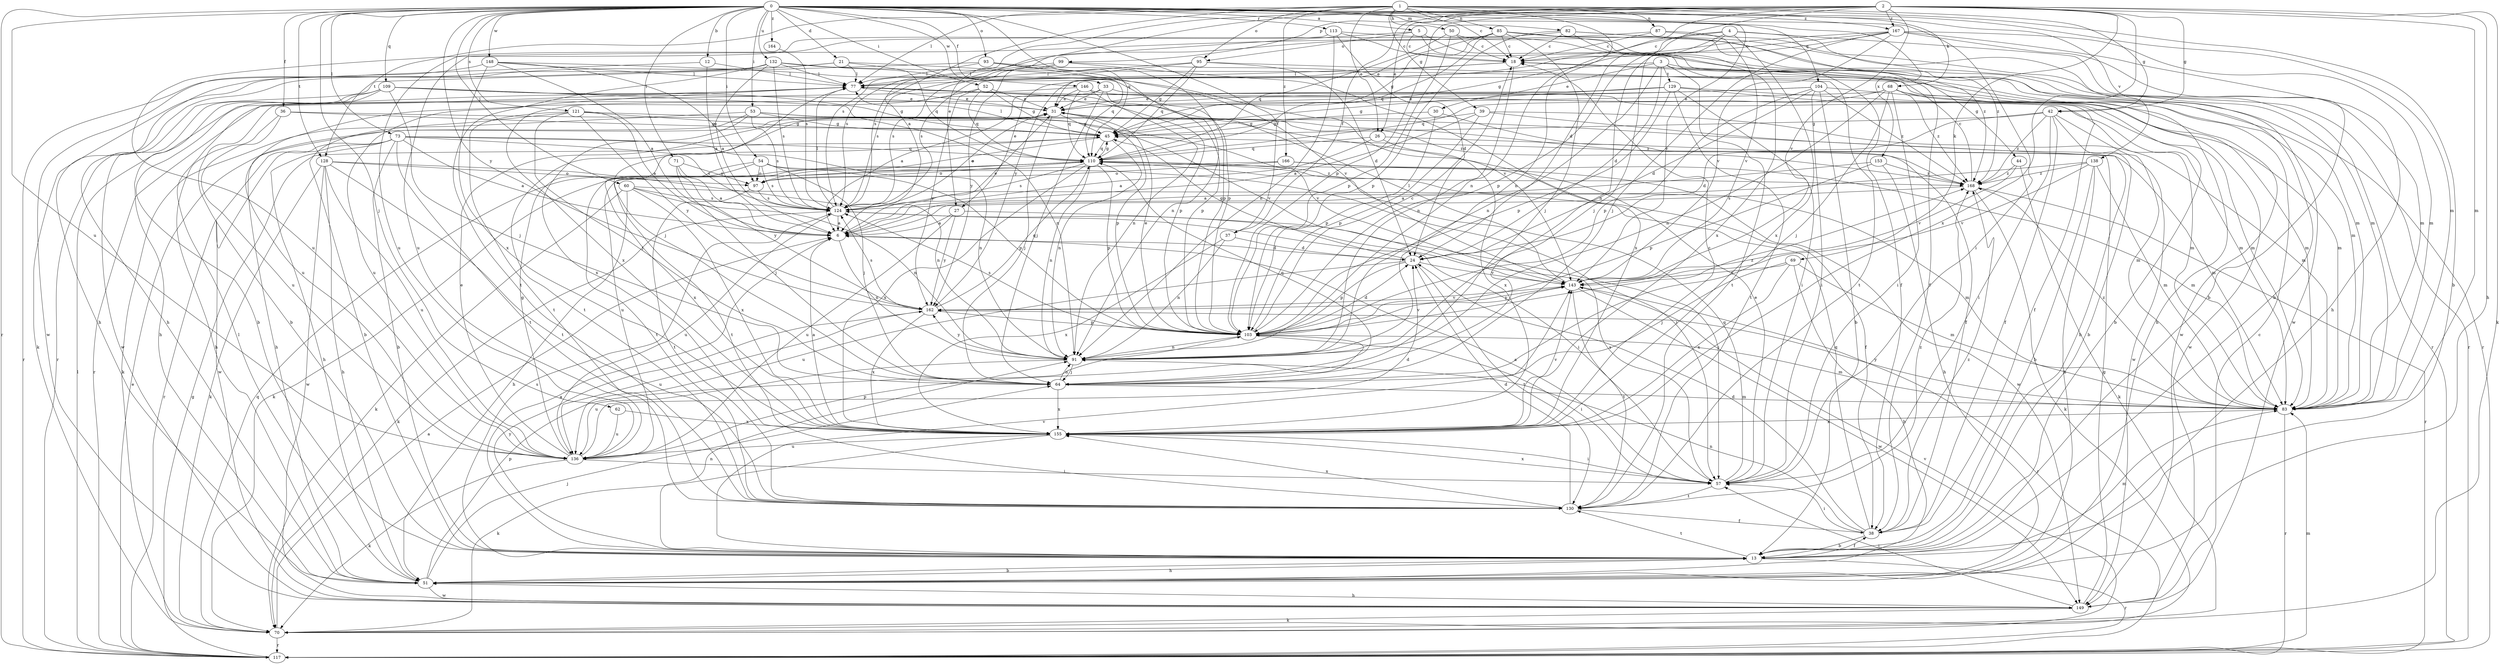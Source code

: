 strict digraph  {
0;
1;
2;
3;
4;
5;
6;
12;
13;
18;
21;
24;
26;
27;
30;
31;
33;
36;
37;
38;
39;
42;
44;
45;
50;
51;
52;
53;
54;
57;
60;
62;
64;
68;
69;
70;
71;
73;
77;
82;
83;
85;
87;
91;
93;
95;
97;
99;
103;
104;
109;
110;
113;
117;
121;
124;
128;
129;
130;
132;
136;
138;
143;
146;
148;
149;
153;
155;
162;
164;
166;
167;
168;
0 -> 5  [label=a];
0 -> 12  [label=b];
0 -> 21  [label=d];
0 -> 33  [label=f];
0 -> 36  [label=f];
0 -> 37  [label=f];
0 -> 52  [label=i];
0 -> 53  [label=i];
0 -> 54  [label=i];
0 -> 57  [label=i];
0 -> 60  [label=j];
0 -> 62  [label=j];
0 -> 71  [label=l];
0 -> 73  [label=l];
0 -> 82  [label=m];
0 -> 83  [label=m];
0 -> 93  [label=o];
0 -> 104  [label=q];
0 -> 109  [label=q];
0 -> 110  [label=q];
0 -> 113  [label=r];
0 -> 117  [label=r];
0 -> 121  [label=s];
0 -> 128  [label=t];
0 -> 132  [label=u];
0 -> 136  [label=u];
0 -> 138  [label=v];
0 -> 143  [label=v];
0 -> 146  [label=w];
0 -> 148  [label=w];
0 -> 153  [label=x];
0 -> 162  [label=y];
0 -> 164  [label=z];
1 -> 6  [label=a];
1 -> 13  [label=b];
1 -> 18  [label=c];
1 -> 26  [label=e];
1 -> 39  [label=g];
1 -> 42  [label=g];
1 -> 50  [label=h];
1 -> 68  [label=k];
1 -> 77  [label=l];
1 -> 85  [label=n];
1 -> 87  [label=n];
1 -> 91  [label=n];
1 -> 95  [label=o];
1 -> 128  [label=t];
1 -> 166  [label=z];
1 -> 167  [label=z];
2 -> 24  [label=d];
2 -> 26  [label=e];
2 -> 27  [label=e];
2 -> 37  [label=f];
2 -> 42  [label=g];
2 -> 51  [label=h];
2 -> 69  [label=k];
2 -> 70  [label=k];
2 -> 83  [label=m];
2 -> 91  [label=n];
2 -> 99  [label=p];
2 -> 103  [label=p];
2 -> 124  [label=s];
2 -> 143  [label=v];
2 -> 155  [label=x];
2 -> 167  [label=z];
3 -> 24  [label=d];
3 -> 27  [label=e];
3 -> 30  [label=e];
3 -> 44  [label=g];
3 -> 51  [label=h];
3 -> 91  [label=n];
3 -> 129  [label=t];
3 -> 130  [label=t];
4 -> 18  [label=c];
4 -> 45  [label=g];
4 -> 64  [label=j];
4 -> 83  [label=m];
4 -> 149  [label=w];
4 -> 155  [label=x];
4 -> 162  [label=y];
5 -> 18  [label=c];
5 -> 38  [label=f];
5 -> 95  [label=o];
5 -> 124  [label=s];
5 -> 168  [label=z];
6 -> 24  [label=d];
6 -> 31  [label=e];
6 -> 91  [label=n];
12 -> 6  [label=a];
12 -> 77  [label=l];
12 -> 117  [label=r];
13 -> 6  [label=a];
13 -> 38  [label=f];
13 -> 51  [label=h];
13 -> 83  [label=m];
13 -> 91  [label=n];
13 -> 117  [label=r];
13 -> 124  [label=s];
13 -> 130  [label=t];
13 -> 143  [label=v];
13 -> 162  [label=y];
18 -> 77  [label=l];
18 -> 91  [label=n];
18 -> 124  [label=s];
21 -> 51  [label=h];
21 -> 70  [label=k];
21 -> 77  [label=l];
21 -> 110  [label=q];
21 -> 143  [label=v];
24 -> 45  [label=g];
24 -> 103  [label=p];
24 -> 130  [label=t];
24 -> 136  [label=u];
24 -> 143  [label=v];
26 -> 6  [label=a];
26 -> 83  [label=m];
26 -> 110  [label=q];
26 -> 155  [label=x];
27 -> 6  [label=a];
27 -> 57  [label=i];
27 -> 136  [label=u];
27 -> 162  [label=y];
30 -> 38  [label=f];
30 -> 45  [label=g];
30 -> 103  [label=p];
31 -> 45  [label=g];
31 -> 64  [label=j];
31 -> 103  [label=p];
31 -> 130  [label=t];
31 -> 168  [label=z];
33 -> 13  [label=b];
33 -> 31  [label=e];
33 -> 64  [label=j];
33 -> 83  [label=m];
33 -> 103  [label=p];
36 -> 45  [label=g];
36 -> 51  [label=h];
36 -> 83  [label=m];
36 -> 136  [label=u];
37 -> 24  [label=d];
37 -> 91  [label=n];
37 -> 155  [label=x];
38 -> 13  [label=b];
38 -> 24  [label=d];
38 -> 57  [label=i];
38 -> 91  [label=n];
38 -> 110  [label=q];
38 -> 168  [label=z];
39 -> 6  [label=a];
39 -> 13  [label=b];
39 -> 45  [label=g];
39 -> 83  [label=m];
39 -> 103  [label=p];
42 -> 13  [label=b];
42 -> 24  [label=d];
42 -> 38  [label=f];
42 -> 45  [label=g];
42 -> 57  [label=i];
42 -> 149  [label=w];
42 -> 168  [label=z];
44 -> 70  [label=k];
44 -> 143  [label=v];
44 -> 168  [label=z];
45 -> 77  [label=l];
45 -> 91  [label=n];
45 -> 97  [label=o];
45 -> 110  [label=q];
50 -> 18  [label=c];
50 -> 103  [label=p];
50 -> 110  [label=q];
50 -> 117  [label=r];
51 -> 13  [label=b];
51 -> 64  [label=j];
51 -> 77  [label=l];
51 -> 103  [label=p];
51 -> 149  [label=w];
52 -> 31  [label=e];
52 -> 45  [label=g];
52 -> 110  [label=q];
52 -> 136  [label=u];
52 -> 162  [label=y];
53 -> 45  [label=g];
53 -> 51  [label=h];
53 -> 70  [label=k];
53 -> 124  [label=s];
53 -> 143  [label=v];
53 -> 155  [label=x];
53 -> 168  [label=z];
54 -> 57  [label=i];
54 -> 64  [label=j];
54 -> 97  [label=o];
54 -> 103  [label=p];
54 -> 124  [label=s];
54 -> 130  [label=t];
54 -> 155  [label=x];
57 -> 6  [label=a];
57 -> 31  [label=e];
57 -> 110  [label=q];
57 -> 124  [label=s];
57 -> 130  [label=t];
57 -> 155  [label=x];
60 -> 51  [label=h];
60 -> 70  [label=k];
60 -> 83  [label=m];
60 -> 91  [label=n];
60 -> 124  [label=s];
60 -> 155  [label=x];
62 -> 136  [label=u];
62 -> 155  [label=x];
64 -> 83  [label=m];
64 -> 91  [label=n];
64 -> 110  [label=q];
64 -> 155  [label=x];
68 -> 13  [label=b];
68 -> 31  [label=e];
68 -> 57  [label=i];
68 -> 64  [label=j];
68 -> 91  [label=n];
68 -> 110  [label=q];
68 -> 149  [label=w];
68 -> 168  [label=z];
69 -> 51  [label=h];
69 -> 64  [label=j];
69 -> 83  [label=m];
69 -> 143  [label=v];
69 -> 155  [label=x];
70 -> 6  [label=a];
70 -> 110  [label=q];
70 -> 117  [label=r];
70 -> 143  [label=v];
71 -> 6  [label=a];
71 -> 64  [label=j];
71 -> 97  [label=o];
71 -> 162  [label=y];
73 -> 6  [label=a];
73 -> 13  [label=b];
73 -> 51  [label=h];
73 -> 91  [label=n];
73 -> 110  [label=q];
73 -> 117  [label=r];
73 -> 124  [label=s];
73 -> 130  [label=t];
73 -> 149  [label=w];
77 -> 31  [label=e];
77 -> 64  [label=j];
77 -> 83  [label=m];
77 -> 103  [label=p];
77 -> 136  [label=u];
82 -> 18  [label=c];
82 -> 38  [label=f];
82 -> 103  [label=p];
82 -> 117  [label=r];
82 -> 136  [label=u];
82 -> 155  [label=x];
83 -> 117  [label=r];
83 -> 155  [label=x];
83 -> 162  [label=y];
83 -> 168  [label=z];
85 -> 13  [label=b];
85 -> 18  [label=c];
85 -> 31  [label=e];
85 -> 45  [label=g];
85 -> 64  [label=j];
85 -> 83  [label=m];
85 -> 110  [label=q];
85 -> 124  [label=s];
85 -> 168  [label=z];
87 -> 18  [label=c];
87 -> 117  [label=r];
87 -> 136  [label=u];
87 -> 143  [label=v];
91 -> 64  [label=j];
91 -> 136  [label=u];
91 -> 162  [label=y];
93 -> 77  [label=l];
93 -> 91  [label=n];
93 -> 103  [label=p];
93 -> 110  [label=q];
93 -> 117  [label=r];
95 -> 24  [label=d];
95 -> 45  [label=g];
95 -> 77  [label=l];
95 -> 110  [label=q];
95 -> 124  [label=s];
95 -> 130  [label=t];
97 -> 124  [label=s];
97 -> 130  [label=t];
99 -> 77  [label=l];
99 -> 124  [label=s];
99 -> 149  [label=w];
99 -> 155  [label=x];
99 -> 162  [label=y];
103 -> 18  [label=c];
103 -> 24  [label=d];
103 -> 31  [label=e];
103 -> 57  [label=i];
103 -> 83  [label=m];
103 -> 91  [label=n];
103 -> 124  [label=s];
103 -> 143  [label=v];
103 -> 168  [label=z];
104 -> 13  [label=b];
104 -> 24  [label=d];
104 -> 31  [label=e];
104 -> 57  [label=i];
104 -> 83  [label=m];
104 -> 103  [label=p];
104 -> 155  [label=x];
104 -> 168  [label=z];
109 -> 13  [label=b];
109 -> 31  [label=e];
109 -> 45  [label=g];
109 -> 51  [label=h];
109 -> 64  [label=j];
109 -> 91  [label=n];
109 -> 149  [label=w];
110 -> 45  [label=g];
110 -> 70  [label=k];
110 -> 91  [label=n];
110 -> 97  [label=o];
110 -> 103  [label=p];
110 -> 124  [label=s];
110 -> 130  [label=t];
110 -> 149  [label=w];
110 -> 155  [label=x];
110 -> 168  [label=z];
113 -> 18  [label=c];
113 -> 24  [label=d];
113 -> 83  [label=m];
113 -> 91  [label=n];
113 -> 136  [label=u];
117 -> 31  [label=e];
117 -> 45  [label=g];
117 -> 77  [label=l];
117 -> 83  [label=m];
121 -> 6  [label=a];
121 -> 13  [label=b];
121 -> 45  [label=g];
121 -> 64  [label=j];
121 -> 130  [label=t];
121 -> 143  [label=v];
121 -> 162  [label=y];
124 -> 6  [label=a];
124 -> 31  [label=e];
124 -> 57  [label=i];
124 -> 70  [label=k];
124 -> 77  [label=l];
124 -> 136  [label=u];
128 -> 51  [label=h];
128 -> 70  [label=k];
128 -> 91  [label=n];
128 -> 97  [label=o];
128 -> 130  [label=t];
128 -> 136  [label=u];
128 -> 149  [label=w];
129 -> 6  [label=a];
129 -> 31  [label=e];
129 -> 38  [label=f];
129 -> 45  [label=g];
129 -> 57  [label=i];
129 -> 83  [label=m];
129 -> 103  [label=p];
129 -> 130  [label=t];
130 -> 24  [label=d];
130 -> 38  [label=f];
130 -> 155  [label=x];
130 -> 168  [label=z];
132 -> 6  [label=a];
132 -> 51  [label=h];
132 -> 77  [label=l];
132 -> 83  [label=m];
132 -> 124  [label=s];
132 -> 130  [label=t];
132 -> 143  [label=v];
136 -> 24  [label=d];
136 -> 31  [label=e];
136 -> 45  [label=g];
136 -> 57  [label=i];
136 -> 70  [label=k];
136 -> 103  [label=p];
138 -> 6  [label=a];
138 -> 13  [label=b];
138 -> 51  [label=h];
138 -> 83  [label=m];
138 -> 143  [label=v];
138 -> 168  [label=z];
143 -> 77  [label=l];
143 -> 117  [label=r];
143 -> 130  [label=t];
143 -> 149  [label=w];
143 -> 162  [label=y];
146 -> 31  [label=e];
146 -> 83  [label=m];
146 -> 91  [label=n];
146 -> 110  [label=q];
146 -> 117  [label=r];
148 -> 6  [label=a];
148 -> 77  [label=l];
148 -> 97  [label=o];
148 -> 103  [label=p];
148 -> 149  [label=w];
148 -> 155  [label=x];
149 -> 18  [label=c];
149 -> 45  [label=g];
149 -> 51  [label=h];
149 -> 57  [label=i];
149 -> 70  [label=k];
153 -> 6  [label=a];
153 -> 51  [label=h];
153 -> 103  [label=p];
153 -> 168  [label=z];
155 -> 6  [label=a];
155 -> 18  [label=c];
155 -> 57  [label=i];
155 -> 70  [label=k];
155 -> 136  [label=u];
155 -> 143  [label=v];
162 -> 103  [label=p];
162 -> 110  [label=q];
162 -> 124  [label=s];
162 -> 136  [label=u];
162 -> 143  [label=v];
162 -> 155  [label=x];
164 -> 124  [label=s];
166 -> 38  [label=f];
166 -> 83  [label=m];
166 -> 97  [label=o];
166 -> 136  [label=u];
167 -> 13  [label=b];
167 -> 18  [label=c];
167 -> 51  [label=h];
167 -> 64  [label=j];
167 -> 83  [label=m];
167 -> 91  [label=n];
167 -> 103  [label=p];
167 -> 143  [label=v];
168 -> 18  [label=c];
168 -> 70  [label=k];
168 -> 117  [label=r];
168 -> 124  [label=s];
}
